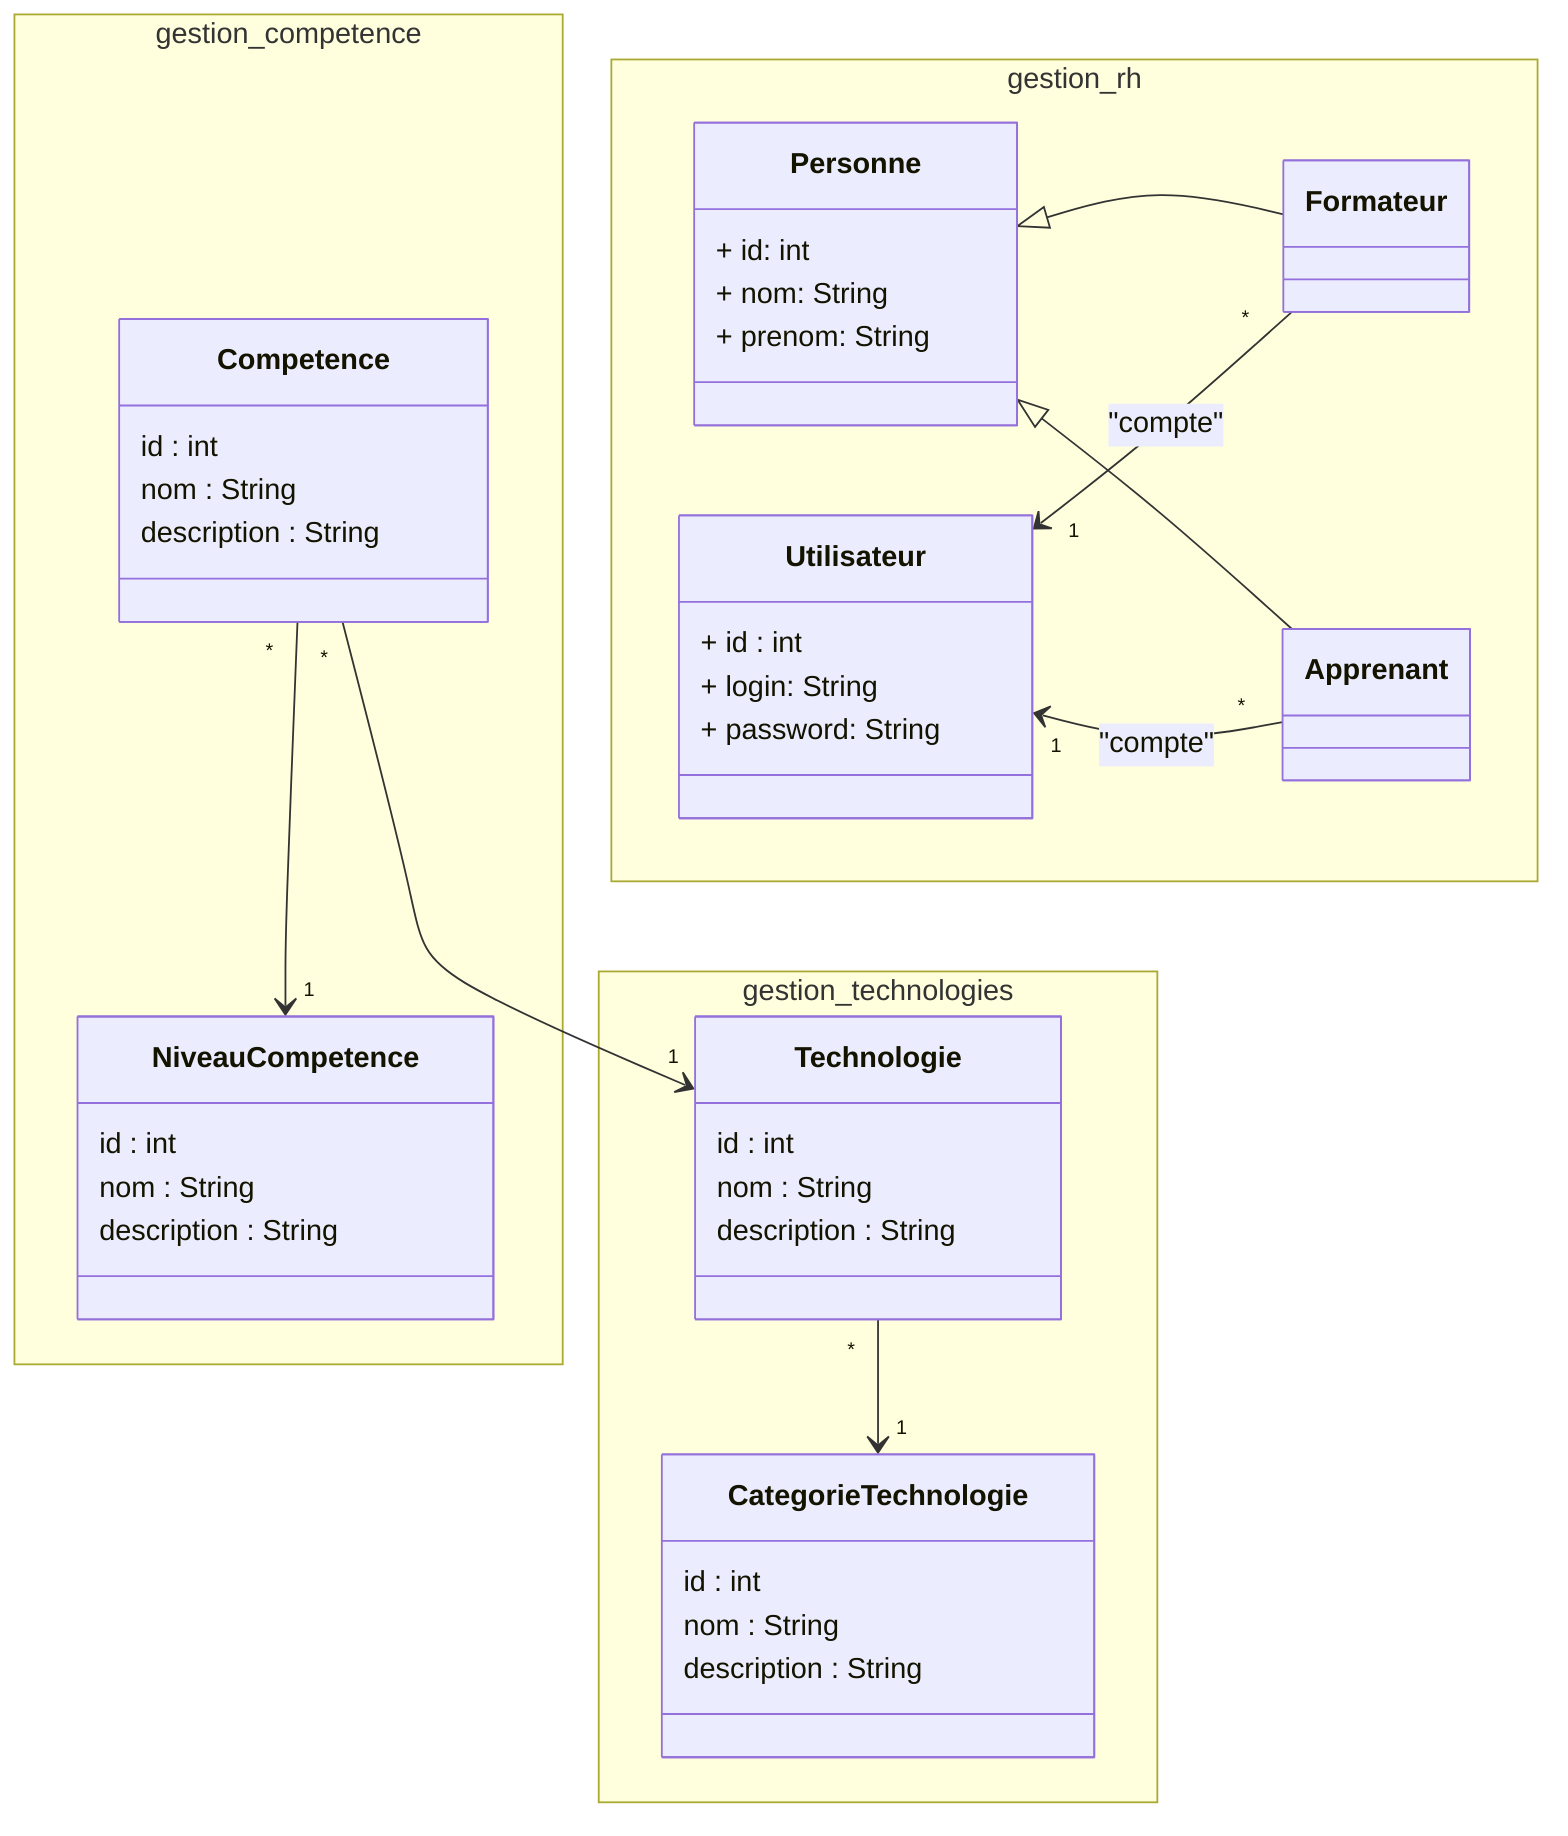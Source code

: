 classDiagram 

namespace gestion_competence {
  class Competence {
    id : int
    nom : String
    description : String
  }
  class NiveauCompetence {
    id : int
    nom : String
    description : String
  }
}

namespace gestion_technologies {
  class Technologie {
    id : int
    nom : String
    description : String
  }
  class CategorieTechnologie {
    id : int
    nom : String
    description : String
  }
}

Competence "*" --> "1" NiveauCompetence
Competence "*" --> "1" Technologie 
 
namespace gestion_rh{
  class Personne {
      + id: int 
      + nom: String 
      + prenom: String 
  }

  class Utilisateur {
      + id : int
      + login: String 
      + password: String 

  }
  class Formateur{
  }
  class Apprenant{
  }
}

Personne <|-- Formateur
Personne <|-- Apprenant

Utilisateur "1" <-- "*" Formateur : "compte"
Utilisateur "1" <-- "*" Apprenant : "compte"



Technologie "*" --> "1" CategorieTechnologie